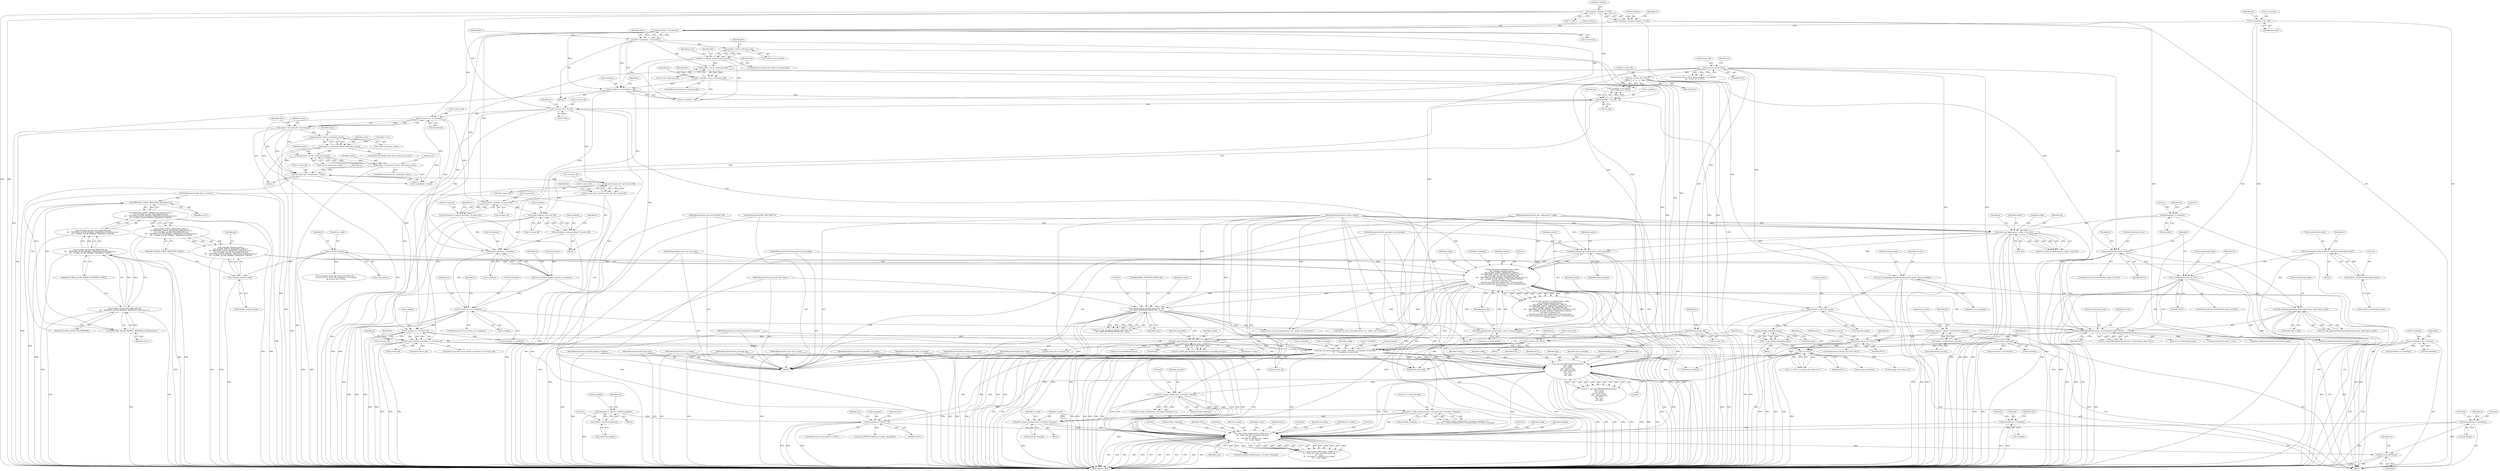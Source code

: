 digraph "0_heimdal_b1e699103f08d6a0ca46a122193c9da65f6cf837_1@API" {
"1001057" [label="(Call,free_TGS_REP(&rep))"];
"1000150" [label="(Call,memset(&rep, 0, sizeof(rep)))"];
"1001028" [label="(Call,_kdc_encode_reply(context, config, NULL, 0,\n\t\t\t    &rep, &et, &ek, serverkey->keytype,\n\t\t\t    kvno,\n\t\t\t    serverkey, 0, replykey, rk_is_subkey,\n\t\t\t    e_text, reply))"];
"1001002" [label="(Call,krb5_enctype_valid(context, serverkey->keytype))"];
"1000949" [label="(Call,_kdc_add_KRB5SignedPath(context,\n\t\t\t\t\t  config,\n\t\t\t\t\t  krbtgt,\n\t\t\t\t\t  krbtgt_etype,\n\t\t\t\t\t  client_principal,\n\t\t\t\t\t  NULL,\n\t\t\t\t\t  spp,\n\t\t\t\t\t  &et))"];
"1000909" [label="(Call,_kdc_log_timestamp(context, config, \"TGS-REQ\", et.authtime, et.starttime,\n\t\t       et.endtime, et.renew_till))"];
"1000783" [label="(Call,krb5_copy_keyblock_contents(context, sessionkey, &et.key))"];
"1000642" [label="(Call,_kdc_tkt_add_if_relevant_ad(context, &et,\n\t\t\t\t\t  KRB5_AUTHDATA_WIN2K_PAC, rspac))"];
"1000226" [label="(Call,fix_transited_encoding(context, config,\n\t\t\t\t !f.disable_transited_check ||\n\t\t\t\t GLOBAL_FORCE_TRANSITED_CHECK ||\n\t\t\t\t PRINCIPAL_FORCE_TRANSITED_CHECK(server) ||\n\t\t\t\t !((GLOBAL_ALLOW_PER_PRINCIPAL &&\n\t\t\t\t    PRINCIPAL_ALLOW_DISABLE_TRANSITED_CHECK(server)) ||\n\t\t\t\t   GLOBAL_ALLOW_DISABLE_TRANSITED_CHECK),\n \t\t\t\t &tgt->transited, &et,\n \t\t\t\t krb5_principal_get_realm(context, client_principal),\n \t\t\t\t krb5_principal_get_realm(context, server->entry.principal),\n\t\t\t\t tgt_realm))"];
"1000255" [label="(Call,krb5_principal_get_realm(context, server->entry.principal))"];
"1000252" [label="(Call,krb5_principal_get_realm(context, client_principal))"];
"1000214" [label="(Call,check_tgs_flags(context, config, b, tgt, &et))"];
"1000111" [label="(MethodParameterIn,krb5_context context)"];
"1000112" [label="(MethodParameterIn,krb5_kdc_configuration *config)"];
"1000113" [label="(MethodParameterIn,KDC_REQ_BODY *b)"];
"1000115" [label="(MethodParameterIn,const EncTicketPart *tgt)"];
"1000156" [label="(Call,memset(&et, 0, sizeof(et)))"];
"1000126" [label="(MethodParameterIn,krb5_principal client_principal)"];
"1000229" [label="(Call,!f.disable_transited_check ||\n\t\t\t\t GLOBAL_FORCE_TRANSITED_CHECK ||\n\t\t\t\t PRINCIPAL_FORCE_TRANSITED_CHECK(server) ||\n\t\t\t\t !((GLOBAL_ALLOW_PER_PRINCIPAL &&\n\t\t\t\t    PRINCIPAL_ALLOW_DISABLE_TRANSITED_CHECK(server)) ||\n\t\t\t\t   GLOBAL_ALLOW_DISABLE_TRANSITED_CHECK))"];
"1000230" [label="(Call,!f.disable_transited_check)"];
"1000140" [label="(Call,f = b->kdc_options)"];
"1000234" [label="(Call,GLOBAL_FORCE_TRANSITED_CHECK ||\n\t\t\t\t PRINCIPAL_FORCE_TRANSITED_CHECK(server) ||\n\t\t\t\t !((GLOBAL_ALLOW_PER_PRINCIPAL &&\n\t\t\t\t    PRINCIPAL_ALLOW_DISABLE_TRANSITED_CHECK(server)) ||\n\t\t\t\t   GLOBAL_ALLOW_DISABLE_TRANSITED_CHECK))"];
"1000236" [label="(Call,PRINCIPAL_FORCE_TRANSITED_CHECK(server) ||\n\t\t\t\t !((GLOBAL_ALLOW_PER_PRINCIPAL &&\n\t\t\t\t    PRINCIPAL_ALLOW_DISABLE_TRANSITED_CHECK(server)) ||\n\t\t\t\t   GLOBAL_ALLOW_DISABLE_TRANSITED_CHECK))"];
"1000237" [label="(Call,PRINCIPAL_FORCE_TRANSITED_CHECK(server))"];
"1000122" [label="(MethodParameterIn,hdb_entry_ex *server)"];
"1000239" [label="(Call,!((GLOBAL_ALLOW_PER_PRINCIPAL &&\n\t\t\t\t    PRINCIPAL_ALLOW_DISABLE_TRANSITED_CHECK(server)) ||\n\t\t\t\t   GLOBAL_ALLOW_DISABLE_TRANSITED_CHECK))"];
"1000240" [label="(Call,(GLOBAL_ALLOW_PER_PRINCIPAL &&\n\t\t\t\t    PRINCIPAL_ALLOW_DISABLE_TRANSITED_CHECK(server)) ||\n\t\t\t\t   GLOBAL_ALLOW_DISABLE_TRANSITED_CHECK)"];
"1000241" [label="(Call,GLOBAL_ALLOW_PER_PRINCIPAL &&\n\t\t\t\t    PRINCIPAL_ALLOW_DISABLE_TRANSITED_CHECK(server))"];
"1000243" [label="(Call,PRINCIPAL_ALLOW_DISABLE_TRANSITED_CHECK(server))"];
"1000127" [label="(MethodParameterIn,const char *tgt_realm)"];
"1000131" [label="(MethodParameterIn,const krb5_data *rspac)"];
"1000725" [label="(Call,find_KRB5SignedPath(context, et.authorization_data, NULL))"];
"1000677" [label="(Call,et.authorization_data == NULL)"];
"1000665" [label="(Call,et.authorization_data = calloc(1, sizeof(*et.authorization_data)))"];
"1000669" [label="(Call,calloc(1, sizeof(*et.authorization_data)))"];
"1000659" [label="(Call,et.authorization_data == NULL)"];
"1000385" [label="(Call,et.renew_till == NULL)"];
"1000399" [label="(Call,tgt->renew_till != NULL)"];
"1000705" [label="(Call,add_AuthorizationData(et.authorization_data, &auth_data->val[i]))"];
"1000119" [label="(MethodParameterIn,const krb5_keyblock *sessionkey)"];
"1000178" [label="(Call,et.authtime = tgt->authtime)"];
"1000202" [label="(Call,ALLOC(et.starttime))"];
"1000564" [label="(Call,et.endtime == *et.renew_till)"];
"1000546" [label="(Call,*et.starttime == et.endtime)"];
"1000532" [label="(Call,*et.starttime = min(*et.starttime, et.endtime))"];
"1000537" [label="(Call,min(*et.starttime, et.endtime))"];
"1000506" [label="(Call,*et.starttime = min(*et.starttime, *et.renew_till))"];
"1000511" [label="(Call,min(*et.starttime, *et.renew_till))"];
"1000321" [label="(Call,et.endtime - *et.starttime)"];
"1000190" [label="(Call,et.endtime = min(tgt->endtime, *b->till))"];
"1000194" [label="(Call,min(tgt->endtime, *b->till))"];
"1000206" [label="(Call,*et.starttime = kdc_time)"];
"1000433" [label="(Call,*et.renew_till - *et.starttime)"];
"1000416" [label="(Call,*et.renew_till = *b->till)"];
"1000391" [label="(Call,et.endtime < *b->till)"];
"1000363" [label="(Call,et.endtime = *et.starttime + life)"];
"1000337" [label="(Call,life = min(life, *client->entry.max_life))"];
"1000339" [label="(Call,min(life, *client->entry.max_life))"];
"1000319" [label="(Call,life = et.endtime - *et.starttime)"];
"1000353" [label="(Call,life = min(life, *server->entry.max_life))"];
"1000355" [label="(Call,min(life, *server->entry.max_life))"];
"1000492" [label="(Call,*et.renew_till = min(*et.renew_till, *tgt->renew_till))"];
"1000497" [label="(Call,min(*et.renew_till, *tgt->renew_till))"];
"1000476" [label="(Call,*et.renew_till = *et.starttime + renew)"];
"1000466" [label="(Call,renew = min(renew, *server->entry.max_renew))"];
"1000468" [label="(Call,min(renew, *server->entry.max_renew))"];
"1000431" [label="(Call,renew = *et.renew_till - *et.starttime)"];
"1000450" [label="(Call,renew = min(renew, *client->entry.max_renew))"];
"1000452" [label="(Call,min(renew, *client->entry.max_renew))"];
"1000520" [label="(Call,et.endtime = min(et.endtime, *et.renew_till))"];
"1000524" [label="(Call,min(et.endtime, *et.renew_till))"];
"1000577" [label="(Call,et.renew_till = NULL)"];
"1000560" [label="(Call,et.renew_till && et.endtime == *et.renew_till)"];
"1000412" [label="(Call,ALLOC(et.renew_till))"];
"1000128" [label="(MethodParameterIn,hdb_entry_ex *krbtgt)"];
"1000129" [label="(MethodParameterIn,krb5_enctype krbtgt_etype)"];
"1000936" [label="(Call,r == NULL)"];
"1000927" [label="(Call,*r = get_krbtgt_realm(&ek.sname))"];
"1000929" [label="(Call,get_krbtgt_realm(&ek.sname))"];
"1000900" [label="(Call,ek.sname = rep.ticket.sname)"];
"1000277" [label="(Call,_krb5_principal2principalname(&rep.ticket.sname, server_principal))"];
"1000123" [label="(MethodParameterIn,krb5_principal server_principal)"];
"1000830" [label="(Call,ek.last_req.val == NULL)"];
"1000814" [label="(Call,ek.last_req.val = calloc(1, sizeof(*ek.last_req.val)))"];
"1000820" [label="(Call,calloc(1, sizeof(*ek.last_req.val)))"];
"1000130" [label="(MethodParameterIn,krb5_principals spp)"];
"1001018" [label="(Call,krb5_enctype_enable(context, serverkey->keytype))"];
"1001008" [label="(Call,_kdc_is_weak_exception(server->entry.principal, serverkey->keytype))"];
"1000979" [label="(Call,rep.padata == NULL)"];
"1000967" [label="(Call,rep.padata = calloc(1, sizeof(*rep.padata)))"];
"1000971" [label="(Call,calloc(1, sizeof(*rep.padata)))"];
"1000162" [label="(Call,memset(&ek, 0, sizeof(ek)))"];
"1000120" [label="(MethodParameterIn,krb5_kvno kvno)"];
"1000118" [label="(MethodParameterIn,const EncryptionKey *serverkey)"];
"1000116" [label="(MethodParameterIn,const krb5_keyblock *replykey)"];
"1000117" [label="(MethodParameterIn,int rk_is_subkey)"];
"1000133" [label="(MethodParameterIn,const char **e_text)"];
"1000134" [label="(MethodParameterIn,krb5_data *reply)"];
"1000953" [label="(Identifier,krbtgt_etype)"];
"1000498" [label="(Call,*et.renew_till)"];
"1000195" [label="(Call,tgt->endtime)"];
"1000479" [label="(Identifier,et)"];
"1000877" [label="(Call,ek.endtime = et.endtime)"];
"1000901" [label="(Call,ek.sname)"];
"1000981" [label="(Identifier,rep)"];
"1000234" [label="(Call,GLOBAL_FORCE_TRANSITED_CHECK ||\n\t\t\t\t PRINCIPAL_FORCE_TRANSITED_CHECK(server) ||\n\t\t\t\t !((GLOBAL_ALLOW_PER_PRINCIPAL &&\n\t\t\t\t    PRINCIPAL_ALLOW_DISABLE_TRANSITED_CHECK(server)) ||\n\t\t\t\t   GLOBAL_ALLOW_DISABLE_TRANSITED_CHECK))"];
"1000489" [label="(Identifier,et)"];
"1001044" [label="(Literal,0)"];
"1000162" [label="(Call,memset(&ek, 0, sizeof(ek)))"];
"1000248" [label="(Identifier,tgt)"];
"1000585" [label="(Identifier,et)"];
"1000198" [label="(Call,*b->till)"];
"1000546" [label="(Call,*et.starttime == et.endtime)"];
"1000568" [label="(Call,*et.renew_till)"];
"1000150" [label="(Call,memset(&rep, 0, sizeof(rep)))"];
"1000355" [label="(Call,min(life, *server->entry.max_life))"];
"1000870" [label="(Call,ek.starttime = et.starttime)"];
"1000226" [label="(Call,fix_transited_encoding(context, config,\n\t\t\t\t !f.disable_transited_check ||\n\t\t\t\t GLOBAL_FORCE_TRANSITED_CHECK ||\n\t\t\t\t PRINCIPAL_FORCE_TRANSITED_CHECK(server) ||\n\t\t\t\t !((GLOBAL_ALLOW_PER_PRINCIPAL &&\n\t\t\t\t    PRINCIPAL_ALLOW_DISABLE_TRANSITED_CHECK(server)) ||\n\t\t\t\t   GLOBAL_ALLOW_DISABLE_TRANSITED_CHECK),\n \t\t\t\t &tgt->transited, &et,\n \t\t\t\t krb5_principal_get_realm(context, client_principal),\n \t\t\t\t krb5_principal_get_realm(context, server->entry.principal),\n\t\t\t\t tgt_realm))"];
"1000384" [label="(Call,et.renew_till == NULL && et.endtime < *b->till &&\n       tgt->renew_till != NULL)"];
"1001026" [label="(Call,ret = _kdc_encode_reply(context, config, NULL, 0,\n\t\t\t    &rep, &et, &ek, serverkey->keytype,\n\t\t\t    kvno,\n\t\t\t    serverkey, 0, replykey, rk_is_subkey,\n\t\t\t    e_text, reply))"];
"1000549" [label="(Identifier,et)"];
"1000243" [label="(Call,PRINCIPAL_ALLOW_DISABLE_TRANSITED_CHECK(server))"];
"1000427" [label="(Identifier,et)"];
"1000807" [label="(Call,ek.key = et.key)"];
"1000240" [label="(Call,(GLOBAL_ALLOW_PER_PRINCIPAL &&\n\t\t\t\t    PRINCIPAL_ALLOW_DISABLE_TRANSITED_CHECK(server)) ||\n\t\t\t\t   GLOBAL_ALLOW_DISABLE_TRANSITED_CHECK)"];
"1000463" [label="(Identifier,server)"];
"1000786" [label="(Call,&et.key)"];
"1001030" [label="(Identifier,config)"];
"1001001" [label="(Call,krb5_enctype_valid(context, serverkey->keytype) != 0)"];
"1000561" [label="(Call,et.renew_till)"];
"1000952" [label="(Identifier,krbtgt)"];
"1000126" [label="(MethodParameterIn,krb5_principal client_principal)"];
"1000950" [label="(Identifier,context)"];
"1000502" [label="(Call,*tgt->renew_till)"];
"1000216" [label="(Identifier,config)"];
"1000148" [label="(Identifier,is_weak)"];
"1000845" [label="(Identifier,ek)"];
"1000401" [label="(Identifier,tgt)"];
"1000156" [label="(Call,memset(&et, 0, sizeof(et)))"];
"1000338" [label="(Identifier,life)"];
"1000163" [label="(Call,&ek)"];
"1000392" [label="(Call,et.endtime)"];
"1000191" [label="(Call,et.endtime)"];
"1000822" [label="(Call,sizeof(*ek.last_req.val))"];
"1000973" [label="(Call,sizeof(*rep.padata))"];
"1000277" [label="(Call,_krb5_principal2principalname(&rep.ticket.sname, server_principal))"];
"1000663" [label="(Identifier,NULL)"];
"1000820" [label="(Call,calloc(1, sizeof(*ek.last_req.val)))"];
"1000218" [label="(Identifier,tgt)"];
"1000164" [label="(Identifier,ek)"];
"1000235" [label="(Identifier,GLOBAL_FORCE_TRANSITED_CHECK)"];
"1000238" [label="(Identifier,server)"];
"1000353" [label="(Call,life = min(life, *server->entry.max_life))"];
"1001045" [label="(Identifier,replykey)"];
"1000643" [label="(Identifier,context)"];
"1000910" [label="(Identifier,context)"];
"1000416" [label="(Call,*et.renew_till = *b->till)"];
"1000453" [label="(Identifier,renew)"];
"1000160" [label="(Call,sizeof(et))"];
"1000477" [label="(Call,*et.renew_till)"];
"1000990" [label="(Identifier,ret)"];
"1001077" [label="(Call,free(et.renew_till))"];
"1000354" [label="(Identifier,life)"];
"1000830" [label="(Call,ek.last_req.val == NULL)"];
"1000211" [label="(Identifier,kdc_time)"];
"1000677" [label="(Call,et.authorization_data == NULL)"];
"1000556" [label="(Identifier,ret)"];
"1000393" [label="(Identifier,et)"];
"1000535" [label="(Identifier,et)"];
"1000202" [label="(Call,ALLOC(et.starttime))"];
"1000991" [label="(Call,copy_METHOD_DATA(enc_pa_data, rep.padata))"];
"1001035" [label="(Call,&et)"];
"1000391" [label="(Call,et.endtime < *b->till)"];
"1000927" [label="(Call,*r = get_krbtgt_realm(&ek.sname))"];
"1001000" [label="(Call,krb5_enctype_valid(context, serverkey->keytype) != 0\n\t&& _kdc_is_weak_exception(server->entry.principal, serverkey->keytype))"];
"1000679" [label="(Identifier,et)"];
"1000669" [label="(Call,calloc(1, sizeof(*et.authorization_data)))"];
"1000497" [label="(Call,min(*et.renew_till, *tgt->renew_till))"];
"1000709" [label="(Call,&auth_data->val[i])"];
"1000821" [label="(Literal,1)"];
"1000257" [label="(Call,server->entry.principal)"];
"1000254" [label="(Identifier,client_principal)"];
"1000385" [label="(Call,et.renew_till == NULL)"];
"1001024" [label="(Identifier,is_weak)"];
"1000913" [label="(Call,et.authtime)"];
"1000204" [label="(Identifier,et)"];
"1000431" [label="(Call,renew = *et.renew_till - *et.starttime)"];
"1000438" [label="(Call,*et.starttime)"];
"1000665" [label="(Call,et.authorization_data = calloc(1, sizeof(*et.authorization_data)))"];
"1000219" [label="(Call,&et)"];
"1000194" [label="(Call,min(tgt->endtime, *b->till))"];
"1001039" [label="(Call,serverkey->keytype)"];
"1000417" [label="(Call,*et.renew_till)"];
"1000785" [label="(Identifier,sessionkey)"];
"1000916" [label="(Call,et.starttime)"];
"1000966" [label="(Block,)"];
"1000262" [label="(Identifier,tgt_realm)"];
"1001048" [label="(Identifier,reply)"];
"1000154" [label="(Call,sizeof(rep))"];
"1000320" [label="(Identifier,life)"];
"1000904" [label="(Call,rep.ticket.sname)"];
"1000551" [label="(Call,et.endtime)"];
"1000331" [label="(Identifier,client)"];
"1001019" [label="(Identifier,context)"];
"1000492" [label="(Call,*et.renew_till = min(*et.renew_till, *tgt->renew_till))"];
"1000509" [label="(Identifier,et)"];
"1000522" [label="(Identifier,et)"];
"1000433" [label="(Call,*et.renew_till - *et.starttime)"];
"1000532" [label="(Call,*et.starttime = min(*et.starttime, et.endtime))"];
"1000644" [label="(Call,&et)"];
"1000936" [label="(Call,r == NULL)"];
"1000533" [label="(Call,*et.starttime)"];
"1000227" [label="(Identifier,context)"];
"1000250" [label="(Call,&et)"];
"1000203" [label="(Call,et.starttime)"];
"1000350" [label="(Identifier,server)"];
"1000761" [label="(Call,*ad = et.authorization_data)"];
"1000968" [label="(Call,rep.padata)"];
"1000647" [label="(Identifier,rspac)"];
"1000938" [label="(Identifier,NULL)"];
"1001086" [label="(Call,free_AuthorizationData(et.authorization_data))"];
"1000153" [label="(Literal,0)"];
"1001002" [label="(Call,krb5_enctype_valid(context, serverkey->keytype))"];
"1000667" [label="(Identifier,et)"];
"1000911" [label="(Identifier,config)"];
"1000363" [label="(Call,et.endtime = *et.starttime + life)"];
"1000980" [label="(Call,rep.padata)"];
"1000135" [label="(Block,)"];
"1001028" [label="(Call,_kdc_encode_reply(context, config, NULL, 0,\n\t\t\t    &rep, &et, &ek, serverkey->keytype,\n\t\t\t    kvno,\n\t\t\t    serverkey, 0, replykey, rk_is_subkey,\n\t\t\t    e_text, reply))"];
"1000940" [label="(Call,strcmp(r, ek.srealm))"];
"1000214" [label="(Call,check_tgs_flags(context, config, b, tgt, &et))"];
"1000753" [label="(Call,et.authorization_data = NULL)"];
"1000119" [label="(MethodParameterIn,const krb5_keyblock *sessionkey)"];
"1000117" [label="(MethodParameterIn,int rk_is_subkey)"];
"1000166" [label="(Call,sizeof(ek))"];
"1000341" [label="(Call,*client->entry.max_life)"];
"1000562" [label="(Identifier,et)"];
"1000646" [label="(Identifier,KRB5_AUTHDATA_WIN2K_PAC)"];
"1000179" [label="(Call,et.authtime)"];
"1000670" [label="(Literal,1)"];
"1000783" [label="(Call,krb5_copy_keyblock_contents(context, sessionkey, &et.key))"];
"1000979" [label="(Call,rep.padata == NULL)"];
"1000642" [label="(Call,_kdc_tkt_add_if_relevant_ad(context, &et,\n\t\t\t\t\t  KRB5_AUTHDATA_WIN2K_PAC, rspac))"];
"1000575" [label="(Identifier,et)"];
"1000491" [label="(Block,)"];
"1000572" [label="(Block,)"];
"1000284" [label="(Identifier,server_principal)"];
"1000452" [label="(Call,min(renew, *client->entry.max_renew))"];
"1000454" [label="(Call,*client->entry.max_renew)"];
"1000660" [label="(Call,et.authorization_data)"];
"1000573" [label="(Call,free(et.renew_till))"];
"1000159" [label="(Literal,0)"];
"1001008" [label="(Call,_kdc_is_weak_exception(server->entry.principal, serverkey->keytype))"];
"1000347" [label="(ControlStructure,if(server->entry.max_life))"];
"1000400" [label="(Call,tgt->renew_till)"];
"1000725" [label="(Call,find_KRB5SignedPath(context, et.authorization_data, NULL))"];
"1000134" [label="(MethodParameterIn,krb5_data *reply)"];
"1000706" [label="(Call,et.authorization_data)"];
"1000884" [label="(Call,ek.renew_till = et.renew_till)"];
"1000130" [label="(MethodParameterIn,krb5_principals spp)"];
"1000659" [label="(Call,et.authorization_data == NULL)"];
"1000116" [label="(MethodParameterIn,const krb5_keyblock *replykey)"];
"1000678" [label="(Call,et.authorization_data)"];
"1000469" [label="(Identifier,renew)"];
"1000212" [label="(Call,ret = check_tgs_flags(context, config, b, tgt, &et))"];
"1000188" [label="(Identifier,b)"];
"1000224" [label="(Call,ret = fix_transited_encoding(context, config,\n\t\t\t\t !f.disable_transited_check ||\n\t\t\t\t GLOBAL_FORCE_TRANSITED_CHECK ||\n\t\t\t\t PRINCIPAL_FORCE_TRANSITED_CHECK(server) ||\n\t\t\t\t !((GLOBAL_ALLOW_PER_PRINCIPAL &&\n\t\t\t\t    PRINCIPAL_ALLOW_DISABLE_TRANSITED_CHECK(server)) ||\n\t\t\t\t   GLOBAL_ALLOW_DISABLE_TRANSITED_CHECK),\n \t\t\t\t &tgt->transited, &et,\n \t\t\t\t krb5_principal_get_realm(context, client_principal),\n \t\t\t\t krb5_principal_get_realm(context, server->entry.principal),\n\t\t\t\t tgt_realm))"];
"1000182" [label="(Call,tgt->authtime)"];
"1001003" [label="(Identifier,context)"];
"1001004" [label="(Call,serverkey->keytype)"];
"1000367" [label="(Call,*et.starttime + life)"];
"1001115" [label="(Call,free_EncryptionKey(&et.key))"];
"1001031" [label="(Identifier,NULL)"];
"1000559" [label="(ControlStructure,if(et.renew_till && et.endtime == *et.renew_till))"];
"1000727" [label="(Call,et.authorization_data)"];
"1000909" [label="(Call,_kdc_log_timestamp(context, config, \"TGS-REQ\", et.authtime, et.starttime,\n\t\t       et.endtime, et.renew_till))"];
"1000745" [label="(Call,free_AuthorizationData(et.authorization_data))"];
"1000520" [label="(Call,et.endtime = min(et.endtime, *et.renew_till))"];
"1000434" [label="(Call,*et.renew_till)"];
"1000664" [label="(Block,)"];
"1000726" [label="(Identifier,context)"];
"1000239" [label="(Call,!((GLOBAL_ALLOW_PER_PRINCIPAL &&\n\t\t\t\t    PRINCIPAL_ALLOW_DISABLE_TRANSITED_CHECK(server)) ||\n\t\t\t\t   GLOBAL_ALLOW_DISABLE_TRANSITED_CHECK))"];
"1000319" [label="(Call,life = et.endtime - *et.starttime)"];
"1000941" [label="(Identifier,r)"];
"1000429" [label="(Block,)"];
"1000814" [label="(Call,ek.last_req.val = calloc(1, sizeof(*ek.last_req.val)))"];
"1000939" [label="(Call,strcmp(r, ek.srealm) == 0)"];
"1001037" [label="(Call,&ek)"];
"1000983" [label="(Identifier,NULL)"];
"1000111" [label="(MethodParameterIn,krb5_context context)"];
"1001009" [label="(Call,server->entry.principal)"];
"1000929" [label="(Call,get_krbtgt_realm(&ek.sname))"];
"1000278" [label="(Call,&rep.ticket.sname)"];
"1000831" [label="(Call,ek.last_req.val)"];
"1000951" [label="(Identifier,config)"];
"1000481" [label="(Call,*et.starttime + renew)"];
"1000863" [label="(Call,ek.authtime = et.authtime)"];
"1000206" [label="(Call,*et.starttime = kdc_time)"];
"1000228" [label="(Identifier,config)"];
"1000236" [label="(Call,PRINCIPAL_FORCE_TRANSITED_CHECK(server) ||\n\t\t\t\t !((GLOBAL_ALLOW_PER_PRINCIPAL &&\n\t\t\t\t    PRINCIPAL_ALLOW_DISABLE_TRANSITED_CHECK(server)) ||\n\t\t\t\t   GLOBAL_ALLOW_DISABLE_TRANSITED_CHECK))"];
"1000451" [label="(Identifier,renew)"];
"1000815" [label="(Call,ek.last_req.val)"];
"1000971" [label="(Call,calloc(1, sizeof(*rep.padata)))"];
"1000640" [label="(Call,ret = _kdc_tkt_add_if_relevant_ad(context, &et,\n\t\t\t\t\t  KRB5_AUTHDATA_WIN2K_PAC, rspac))"];
"1000937" [label="(Identifier,r)"];
"1000112" [label="(MethodParameterIn,krb5_kdc_configuration *config)"];
"1000140" [label="(Call,f = b->kdc_options)"];
"1000935" [label="(Call,r == NULL || strcmp(r, ek.srealm) == 0)"];
"1000686" [label="(Call,krb5_set_error_message(context, ret, \"malloc: out of memory\"))"];
"1000325" [label="(Call,*et.starttime)"];
"1000129" [label="(MethodParameterIn,krb5_enctype krbtgt_etype)"];
"1000912" [label="(Literal,\"TGS-REQ\")"];
"1000376" [label="(Identifier,f)"];
"1000209" [label="(Identifier,et)"];
"1000900" [label="(Call,ek.sname = rep.ticket.sname)"];
"1000468" [label="(Call,min(renew, *server->entry.max_renew))"];
"1000244" [label="(Identifier,server)"];
"1000229" [label="(Call,!f.disable_transited_check ||\n\t\t\t\t GLOBAL_FORCE_TRANSITED_CHECK ||\n\t\t\t\t PRINCIPAL_FORCE_TRANSITED_CHECK(server) ||\n\t\t\t\t !((GLOBAL_ALLOW_PER_PRINCIPAL &&\n\t\t\t\t    PRINCIPAL_ALLOW_DISABLE_TRANSITED_CHECK(server)) ||\n\t\t\t\t   GLOBAL_ALLOW_DISABLE_TRANSITED_CHECK))"];
"1001029" [label="(Identifier,context)"];
"1000170" [label="(Identifier,rep)"];
"1000389" [label="(Identifier,NULL)"];
"1000128" [label="(MethodParameterIn,hdb_entry_ex *krbtgt)"];
"1000190" [label="(Call,et.endtime = min(tgt->endtime, *b->till))"];
"1000947" [label="(Call,ret = _kdc_add_KRB5SignedPath(context,\n\t\t\t\t\t  config,\n\t\t\t\t\t  krbtgt,\n\t\t\t\t\t  krbtgt_etype,\n\t\t\t\t\t  client_principal,\n\t\t\t\t\t  NULL,\n\t\t\t\t\t  spp,\n\t\t\t\t\t  &et))"];
"1000241" [label="(Call,GLOBAL_ALLOW_PER_PRINCIPAL &&\n\t\t\t\t    PRINCIPAL_ALLOW_DISABLE_TRANSITED_CHECK(server))"];
"1000413" [label="(Call,et.renew_till)"];
"1001020" [label="(Call,serverkey->keytype)"];
"1000693" [label="(Identifier,i)"];
"1000705" [label="(Call,add_AuthorizationData(et.authorization_data, &auth_data->val[i]))"];
"1000329" [label="(ControlStructure,if(client && client->entry.max_life))"];
"1000525" [label="(Call,et.endtime)"];
"1000506" [label="(Call,*et.starttime = min(*et.starttime, *et.renew_till))"];
"1000399" [label="(Call,tgt->renew_till != NULL)"];
"1001047" [label="(Identifier,e_text)"];
"1001122" [label="(MethodReturn,RET)"];
"1000390" [label="(Call,et.endtime < *b->till &&\n       tgt->renew_till != NULL)"];
"1000493" [label="(Call,*et.renew_till)"];
"1000925" [label="(Block,)"];
"1000337" [label="(Call,life = min(life, *client->entry.max_life))"];
"1000560" [label="(Call,et.renew_till && et.endtime == *et.renew_till)"];
"1000127" [label="(MethodParameterIn,const char *tgt_realm)"];
"1000217" [label="(Identifier,b)"];
"1000252" [label="(Call,krb5_principal_get_realm(context, client_principal))"];
"1000213" [label="(Identifier,ret)"];
"1000123" [label="(MethodParameterIn,krb5_principal server_principal)"];
"1000141" [label="(Identifier,f)"];
"1001018" [label="(Call,krb5_enctype_enable(context, serverkey->keytype))"];
"1001042" [label="(Identifier,kvno)"];
"1000564" [label="(Call,et.endtime == *et.renew_till)"];
"1000288" [label="(Identifier,tgt_name)"];
"1000364" [label="(Call,et.endtime)"];
"1000839" [label="(Identifier,ret)"];
"1000781" [label="(Call,ret = krb5_copy_keyblock_contents(context, sessionkey, &et.key))"];
"1000547" [label="(Call,*et.starttime)"];
"1000666" [label="(Call,et.authorization_data)"];
"1000340" [label="(Identifier,life)"];
"1000450" [label="(Call,renew = min(renew, *client->entry.max_renew))"];
"1000178" [label="(Call,et.authtime = tgt->authtime)"];
"1000113" [label="(MethodParameterIn,KDC_REQ_BODY *b)"];
"1000242" [label="(Identifier,GLOBAL_ALLOW_PER_PRINCIPAL)"];
"1000122" [label="(MethodParameterIn,hdb_entry_ex *server)"];
"1000131" [label="(MethodParameterIn,const krb5_data *rspac)"];
"1000215" [label="(Identifier,context)"];
"1000681" [label="(Identifier,NULL)"];
"1000528" [label="(Call,*et.renew_till)"];
"1000524" [label="(Call,min(et.endtime, *et.renew_till))"];
"1000419" [label="(Identifier,et)"];
"1000730" [label="(Identifier,NULL)"];
"1000253" [label="(Identifier,context)"];
"1000403" [label="(Identifier,NULL)"];
"1001007" [label="(Literal,0)"];
"1000321" [label="(Call,et.endtime - *et.starttime)"];
"1000421" [label="(Call,*b->till)"];
"1000256" [label="(Identifier,context)"];
"1000955" [label="(Identifier,NULL)"];
"1000246" [label="(Call,&tgt->transited)"];
"1000165" [label="(Literal,0)"];
"1000956" [label="(Identifier,spp)"];
"1000836" [label="(Identifier,NULL)"];
"1000207" [label="(Call,*et.starttime)"];
"1001051" [label="(Call,krb5_enctype_disable(context, serverkey->keytype))"];
"1001033" [label="(Call,&rep)"];
"1001058" [label="(Call,&rep)"];
"1000928" [label="(Identifier,r)"];
"1000476" [label="(Call,*et.renew_till = *et.starttime + renew)"];
"1000151" [label="(Call,&rep)"];
"1000972" [label="(Literal,1)"];
"1000467" [label="(Identifier,renew)"];
"1000676" [label="(ControlStructure,if (et.authorization_data == NULL))"];
"1000545" [label="(ControlStructure,if(*et.starttime == et.endtime))"];
"1000516" [label="(Call,*et.renew_till)"];
"1000442" [label="(ControlStructure,if(client && client->entry.max_renew))"];
"1000115" [label="(MethodParameterIn,const EncTicketPart *tgt)"];
"1000512" [label="(Call,*et.starttime)"];
"1000718" [label="(Call,krb5_set_error_message(context, ret, \"malloc: out of memory\"))"];
"1000357" [label="(Call,*server->entry.max_life)"];
"1000356" [label="(Identifier,life)"];
"1001063" [label="(Identifier,et)"];
"1001043" [label="(Identifier,serverkey)"];
"1000133" [label="(MethodParameterIn,const char **e_text)"];
"1000538" [label="(Call,*et.starttime)"];
"1000578" [label="(Call,et.renew_till)"];
"1000581" [label="(Identifier,NULL)"];
"1000374" [label="(Call,f.renewable_ok && tgt->flags.renewable &&\n       et.renew_till == NULL && et.endtime < *b->till &&\n       tgt->renew_till != NULL)"];
"1000978" [label="(ControlStructure,if (rep.padata == NULL))"];
"1000592" [label="(Identifier,et)"];
"1000432" [label="(Identifier,renew)"];
"1000723" [label="(Call,ret = find_KRB5SignedPath(context, et.authorization_data, NULL))"];
"1000511" [label="(Call,min(*et.starttime, *et.renew_till))"];
"1000230" [label="(Call,!f.disable_transited_check)"];
"1000703" [label="(Call,ret = add_AuthorizationData(et.authorization_data, &auth_data->val[i]))"];
"1000158" [label="(Identifier,et)"];
"1000829" [label="(ControlStructure,if (ek.last_req.val == NULL))"];
"1000542" [label="(Call,et.endtime)"];
"1001069" [label="(Call,free(et.starttime))"];
"1001017" [label="(Block,)"];
"1000784" [label="(Identifier,context)"];
"1000245" [label="(Identifier,GLOBAL_ALLOW_DISABLE_TRANSITED_CHECK)"];
"1000365" [label="(Identifier,et)"];
"1000507" [label="(Call,*et.starttime)"];
"1000118" [label="(MethodParameterIn,const EncryptionKey *serverkey)"];
"1000577" [label="(Call,et.renew_till = NULL)"];
"1000954" [label="(Identifier,client_principal)"];
"1000470" [label="(Call,*server->entry.max_renew)"];
"1000120" [label="(MethodParameterIn,krb5_kvno kvno)"];
"1000957" [label="(Call,&et)"];
"1001057" [label="(Call,free_TGS_REP(&rep))"];
"1000930" [label="(Call,&ek.sname)"];
"1000339" [label="(Call,min(life, *client->entry.max_life))"];
"1000521" [label="(Call,et.endtime)"];
"1001046" [label="(Identifier,rk_is_subkey)"];
"1000833" [label="(Identifier,ek)"];
"1000967" [label="(Call,rep.padata = calloc(1, sizeof(*rep.padata)))"];
"1000444" [label="(Identifier,client)"];
"1000322" [label="(Call,et.endtime)"];
"1000565" [label="(Call,et.endtime)"];
"1000157" [label="(Call,&et)"];
"1000317" [label="(Block,)"];
"1000255" [label="(Call,krb5_principal_get_realm(context, server->entry.principal))"];
"1000231" [label="(Call,f.disable_transited_check)"];
"1000671" [label="(Call,sizeof(*et.authorization_data))"];
"1000412" [label="(Call,ALLOC(et.renew_till))"];
"1001014" [label="(Call,serverkey->keytype)"];
"1000395" [label="(Call,*b->till)"];
"1000919" [label="(Call,et.endtime)"];
"1000922" [label="(Call,et.renew_till)"];
"1000404" [label="(Block,)"];
"1000386" [label="(Call,et.renew_till)"];
"1000986" [label="(Identifier,ret)"];
"1000658" [label="(ControlStructure,if (et.authorization_data == NULL))"];
"1000949" [label="(Call,_kdc_add_KRB5SignedPath(context,\n\t\t\t\t\t  config,\n\t\t\t\t\t  krbtgt,\n\t\t\t\t\t  krbtgt_etype,\n\t\t\t\t\t  client_principal,\n\t\t\t\t\t  NULL,\n\t\t\t\t\t  spp,\n\t\t\t\t\t  &et))"];
"1000466" [label="(Call,renew = min(renew, *server->entry.max_renew))"];
"1000237" [label="(Call,PRINCIPAL_FORCE_TRANSITED_CHECK(server))"];
"1000537" [label="(Call,min(*et.starttime, et.endtime))"];
"1000142" [label="(Call,b->kdc_options)"];
"1000684" [label="(Identifier,ret)"];
"1000460" [label="(ControlStructure,if(server->entry.max_renew))"];
"1001032" [label="(Literal,0)"];
"1001057" -> "1000135"  [label="AST: "];
"1001057" -> "1001058"  [label="CFG: "];
"1001058" -> "1001057"  [label="AST: "];
"1001063" -> "1001057"  [label="CFG: "];
"1001057" -> "1001122"  [label="DDG: "];
"1001057" -> "1001122"  [label="DDG: "];
"1000150" -> "1001057"  [label="DDG: "];
"1001028" -> "1001057"  [label="DDG: "];
"1000150" -> "1000135"  [label="AST: "];
"1000150" -> "1000154"  [label="CFG: "];
"1000151" -> "1000150"  [label="AST: "];
"1000153" -> "1000150"  [label="AST: "];
"1000154" -> "1000150"  [label="AST: "];
"1000158" -> "1000150"  [label="CFG: "];
"1000150" -> "1001122"  [label="DDG: "];
"1000150" -> "1001028"  [label="DDG: "];
"1001028" -> "1001026"  [label="AST: "];
"1001028" -> "1001048"  [label="CFG: "];
"1001029" -> "1001028"  [label="AST: "];
"1001030" -> "1001028"  [label="AST: "];
"1001031" -> "1001028"  [label="AST: "];
"1001032" -> "1001028"  [label="AST: "];
"1001033" -> "1001028"  [label="AST: "];
"1001035" -> "1001028"  [label="AST: "];
"1001037" -> "1001028"  [label="AST: "];
"1001039" -> "1001028"  [label="AST: "];
"1001042" -> "1001028"  [label="AST: "];
"1001043" -> "1001028"  [label="AST: "];
"1001044" -> "1001028"  [label="AST: "];
"1001045" -> "1001028"  [label="AST: "];
"1001046" -> "1001028"  [label="AST: "];
"1001047" -> "1001028"  [label="AST: "];
"1001048" -> "1001028"  [label="AST: "];
"1001026" -> "1001028"  [label="CFG: "];
"1001028" -> "1001122"  [label="DDG: "];
"1001028" -> "1001122"  [label="DDG: "];
"1001028" -> "1001122"  [label="DDG: "];
"1001028" -> "1001122"  [label="DDG: "];
"1001028" -> "1001122"  [label="DDG: "];
"1001028" -> "1001122"  [label="DDG: "];
"1001028" -> "1001122"  [label="DDG: "];
"1001028" -> "1001122"  [label="DDG: "];
"1001028" -> "1001122"  [label="DDG: "];
"1001028" -> "1001122"  [label="DDG: "];
"1001028" -> "1001122"  [label="DDG: "];
"1001028" -> "1001122"  [label="DDG: "];
"1001028" -> "1001026"  [label="DDG: "];
"1001028" -> "1001026"  [label="DDG: "];
"1001028" -> "1001026"  [label="DDG: "];
"1001028" -> "1001026"  [label="DDG: "];
"1001028" -> "1001026"  [label="DDG: "];
"1001028" -> "1001026"  [label="DDG: "];
"1001028" -> "1001026"  [label="DDG: "];
"1001028" -> "1001026"  [label="DDG: "];
"1001028" -> "1001026"  [label="DDG: "];
"1001028" -> "1001026"  [label="DDG: "];
"1001028" -> "1001026"  [label="DDG: "];
"1001028" -> "1001026"  [label="DDG: "];
"1001028" -> "1001026"  [label="DDG: "];
"1001028" -> "1001026"  [label="DDG: "];
"1001002" -> "1001028"  [label="DDG: "];
"1001002" -> "1001028"  [label="DDG: "];
"1001018" -> "1001028"  [label="DDG: "];
"1001018" -> "1001028"  [label="DDG: "];
"1000111" -> "1001028"  [label="DDG: "];
"1000909" -> "1001028"  [label="DDG: "];
"1000949" -> "1001028"  [label="DDG: "];
"1000949" -> "1001028"  [label="DDG: "];
"1000949" -> "1001028"  [label="DDG: "];
"1000112" -> "1001028"  [label="DDG: "];
"1000936" -> "1001028"  [label="DDG: "];
"1000979" -> "1001028"  [label="DDG: "];
"1000642" -> "1001028"  [label="DDG: "];
"1000226" -> "1001028"  [label="DDG: "];
"1000162" -> "1001028"  [label="DDG: "];
"1001008" -> "1001028"  [label="DDG: "];
"1000120" -> "1001028"  [label="DDG: "];
"1000118" -> "1001028"  [label="DDG: "];
"1000116" -> "1001028"  [label="DDG: "];
"1000117" -> "1001028"  [label="DDG: "];
"1000133" -> "1001028"  [label="DDG: "];
"1000134" -> "1001028"  [label="DDG: "];
"1001028" -> "1001051"  [label="DDG: "];
"1001028" -> "1001051"  [label="DDG: "];
"1001002" -> "1001001"  [label="AST: "];
"1001002" -> "1001004"  [label="CFG: "];
"1001003" -> "1001002"  [label="AST: "];
"1001004" -> "1001002"  [label="AST: "];
"1001007" -> "1001002"  [label="CFG: "];
"1001002" -> "1001001"  [label="DDG: "];
"1001002" -> "1001001"  [label="DDG: "];
"1000949" -> "1001002"  [label="DDG: "];
"1000909" -> "1001002"  [label="DDG: "];
"1000111" -> "1001002"  [label="DDG: "];
"1001002" -> "1001008"  [label="DDG: "];
"1001002" -> "1001018"  [label="DDG: "];
"1001002" -> "1001018"  [label="DDG: "];
"1000949" -> "1000947"  [label="AST: "];
"1000949" -> "1000957"  [label="CFG: "];
"1000950" -> "1000949"  [label="AST: "];
"1000951" -> "1000949"  [label="AST: "];
"1000952" -> "1000949"  [label="AST: "];
"1000953" -> "1000949"  [label="AST: "];
"1000954" -> "1000949"  [label="AST: "];
"1000955" -> "1000949"  [label="AST: "];
"1000956" -> "1000949"  [label="AST: "];
"1000957" -> "1000949"  [label="AST: "];
"1000947" -> "1000949"  [label="CFG: "];
"1000949" -> "1001122"  [label="DDG: "];
"1000949" -> "1001122"  [label="DDG: "];
"1000949" -> "1001122"  [label="DDG: "];
"1000949" -> "1001122"  [label="DDG: "];
"1000949" -> "1001122"  [label="DDG: "];
"1000949" -> "1001122"  [label="DDG: "];
"1000949" -> "1001122"  [label="DDG: "];
"1000949" -> "1001122"  [label="DDG: "];
"1000949" -> "1000947"  [label="DDG: "];
"1000949" -> "1000947"  [label="DDG: "];
"1000949" -> "1000947"  [label="DDG: "];
"1000949" -> "1000947"  [label="DDG: "];
"1000949" -> "1000947"  [label="DDG: "];
"1000949" -> "1000947"  [label="DDG: "];
"1000949" -> "1000947"  [label="DDG: "];
"1000949" -> "1000947"  [label="DDG: "];
"1000909" -> "1000949"  [label="DDG: "];
"1000909" -> "1000949"  [label="DDG: "];
"1000111" -> "1000949"  [label="DDG: "];
"1000112" -> "1000949"  [label="DDG: "];
"1000128" -> "1000949"  [label="DDG: "];
"1000129" -> "1000949"  [label="DDG: "];
"1000252" -> "1000949"  [label="DDG: "];
"1000126" -> "1000949"  [label="DDG: "];
"1000936" -> "1000949"  [label="DDG: "];
"1000130" -> "1000949"  [label="DDG: "];
"1000642" -> "1000949"  [label="DDG: "];
"1000226" -> "1000949"  [label="DDG: "];
"1000949" -> "1000979"  [label="DDG: "];
"1000909" -> "1000135"  [label="AST: "];
"1000909" -> "1000922"  [label="CFG: "];
"1000910" -> "1000909"  [label="AST: "];
"1000911" -> "1000909"  [label="AST: "];
"1000912" -> "1000909"  [label="AST: "];
"1000913" -> "1000909"  [label="AST: "];
"1000916" -> "1000909"  [label="AST: "];
"1000919" -> "1000909"  [label="AST: "];
"1000922" -> "1000909"  [label="AST: "];
"1000928" -> "1000909"  [label="CFG: "];
"1000909" -> "1001122"  [label="DDG: "];
"1000909" -> "1001122"  [label="DDG: "];
"1000909" -> "1001122"  [label="DDG: "];
"1000909" -> "1001122"  [label="DDG: "];
"1000909" -> "1001122"  [label="DDG: "];
"1000909" -> "1001122"  [label="DDG: "];
"1000909" -> "1001122"  [label="DDG: "];
"1000783" -> "1000909"  [label="DDG: "];
"1000111" -> "1000909"  [label="DDG: "];
"1000226" -> "1000909"  [label="DDG: "];
"1000112" -> "1000909"  [label="DDG: "];
"1000178" -> "1000909"  [label="DDG: "];
"1000202" -> "1000909"  [label="DDG: "];
"1000564" -> "1000909"  [label="DDG: "];
"1000546" -> "1000909"  [label="DDG: "];
"1000577" -> "1000909"  [label="DDG: "];
"1000560" -> "1000909"  [label="DDG: "];
"1000909" -> "1001069"  [label="DDG: "];
"1000909" -> "1001077"  [label="DDG: "];
"1000783" -> "1000781"  [label="AST: "];
"1000783" -> "1000786"  [label="CFG: "];
"1000784" -> "1000783"  [label="AST: "];
"1000785" -> "1000783"  [label="AST: "];
"1000786" -> "1000783"  [label="AST: "];
"1000781" -> "1000783"  [label="CFG: "];
"1000783" -> "1001122"  [label="DDG: "];
"1000783" -> "1001122"  [label="DDG: "];
"1000783" -> "1000781"  [label="DDG: "];
"1000783" -> "1000781"  [label="DDG: "];
"1000783" -> "1000781"  [label="DDG: "];
"1000642" -> "1000783"  [label="DDG: "];
"1000226" -> "1000783"  [label="DDG: "];
"1000725" -> "1000783"  [label="DDG: "];
"1000111" -> "1000783"  [label="DDG: "];
"1000119" -> "1000783"  [label="DDG: "];
"1000783" -> "1000807"  [label="DDG: "];
"1000783" -> "1001115"  [label="DDG: "];
"1000642" -> "1000640"  [label="AST: "];
"1000642" -> "1000647"  [label="CFG: "];
"1000643" -> "1000642"  [label="AST: "];
"1000644" -> "1000642"  [label="AST: "];
"1000646" -> "1000642"  [label="AST: "];
"1000647" -> "1000642"  [label="AST: "];
"1000640" -> "1000642"  [label="CFG: "];
"1000642" -> "1001122"  [label="DDG: "];
"1000642" -> "1001122"  [label="DDG: "];
"1000642" -> "1001122"  [label="DDG: "];
"1000642" -> "1001122"  [label="DDG: "];
"1000642" -> "1000640"  [label="DDG: "];
"1000642" -> "1000640"  [label="DDG: "];
"1000642" -> "1000640"  [label="DDG: "];
"1000642" -> "1000640"  [label="DDG: "];
"1000226" -> "1000642"  [label="DDG: "];
"1000226" -> "1000642"  [label="DDG: "];
"1000111" -> "1000642"  [label="DDG: "];
"1000131" -> "1000642"  [label="DDG: "];
"1000642" -> "1000686"  [label="DDG: "];
"1000642" -> "1000718"  [label="DDG: "];
"1000642" -> "1000725"  [label="DDG: "];
"1000226" -> "1000224"  [label="AST: "];
"1000226" -> "1000262"  [label="CFG: "];
"1000227" -> "1000226"  [label="AST: "];
"1000228" -> "1000226"  [label="AST: "];
"1000229" -> "1000226"  [label="AST: "];
"1000246" -> "1000226"  [label="AST: "];
"1000250" -> "1000226"  [label="AST: "];
"1000252" -> "1000226"  [label="AST: "];
"1000255" -> "1000226"  [label="AST: "];
"1000262" -> "1000226"  [label="AST: "];
"1000224" -> "1000226"  [label="CFG: "];
"1000226" -> "1001122"  [label="DDG: "];
"1000226" -> "1001122"  [label="DDG: "];
"1000226" -> "1001122"  [label="DDG: "];
"1000226" -> "1001122"  [label="DDG: "];
"1000226" -> "1001122"  [label="DDG: "];
"1000226" -> "1001122"  [label="DDG: "];
"1000226" -> "1001122"  [label="DDG: "];
"1000226" -> "1001122"  [label="DDG: "];
"1000226" -> "1000224"  [label="DDG: "];
"1000226" -> "1000224"  [label="DDG: "];
"1000226" -> "1000224"  [label="DDG: "];
"1000226" -> "1000224"  [label="DDG: "];
"1000226" -> "1000224"  [label="DDG: "];
"1000226" -> "1000224"  [label="DDG: "];
"1000226" -> "1000224"  [label="DDG: "];
"1000226" -> "1000224"  [label="DDG: "];
"1000255" -> "1000226"  [label="DDG: "];
"1000255" -> "1000226"  [label="DDG: "];
"1000111" -> "1000226"  [label="DDG: "];
"1000214" -> "1000226"  [label="DDG: "];
"1000214" -> "1000226"  [label="DDG: "];
"1000112" -> "1000226"  [label="DDG: "];
"1000229" -> "1000226"  [label="DDG: "];
"1000229" -> "1000226"  [label="DDG: "];
"1000252" -> "1000226"  [label="DDG: "];
"1000252" -> "1000226"  [label="DDG: "];
"1000127" -> "1000226"  [label="DDG: "];
"1000226" -> "1000686"  [label="DDG: "];
"1000226" -> "1000718"  [label="DDG: "];
"1000226" -> "1000725"  [label="DDG: "];
"1000255" -> "1000257"  [label="CFG: "];
"1000256" -> "1000255"  [label="AST: "];
"1000257" -> "1000255"  [label="AST: "];
"1000262" -> "1000255"  [label="CFG: "];
"1000255" -> "1001122"  [label="DDG: "];
"1000252" -> "1000255"  [label="DDG: "];
"1000111" -> "1000255"  [label="DDG: "];
"1000255" -> "1001008"  [label="DDG: "];
"1000252" -> "1000254"  [label="CFG: "];
"1000253" -> "1000252"  [label="AST: "];
"1000254" -> "1000252"  [label="AST: "];
"1000256" -> "1000252"  [label="CFG: "];
"1000252" -> "1001122"  [label="DDG: "];
"1000214" -> "1000252"  [label="DDG: "];
"1000111" -> "1000252"  [label="DDG: "];
"1000126" -> "1000252"  [label="DDG: "];
"1000214" -> "1000212"  [label="AST: "];
"1000214" -> "1000219"  [label="CFG: "];
"1000215" -> "1000214"  [label="AST: "];
"1000216" -> "1000214"  [label="AST: "];
"1000217" -> "1000214"  [label="AST: "];
"1000218" -> "1000214"  [label="AST: "];
"1000219" -> "1000214"  [label="AST: "];
"1000212" -> "1000214"  [label="CFG: "];
"1000214" -> "1001122"  [label="DDG: "];
"1000214" -> "1001122"  [label="DDG: "];
"1000214" -> "1001122"  [label="DDG: "];
"1000214" -> "1001122"  [label="DDG: "];
"1000214" -> "1001122"  [label="DDG: "];
"1000214" -> "1000212"  [label="DDG: "];
"1000214" -> "1000212"  [label="DDG: "];
"1000214" -> "1000212"  [label="DDG: "];
"1000214" -> "1000212"  [label="DDG: "];
"1000214" -> "1000212"  [label="DDG: "];
"1000111" -> "1000214"  [label="DDG: "];
"1000112" -> "1000214"  [label="DDG: "];
"1000113" -> "1000214"  [label="DDG: "];
"1000115" -> "1000214"  [label="DDG: "];
"1000156" -> "1000214"  [label="DDG: "];
"1000111" -> "1000110"  [label="AST: "];
"1000111" -> "1001122"  [label="DDG: "];
"1000111" -> "1000686"  [label="DDG: "];
"1000111" -> "1000718"  [label="DDG: "];
"1000111" -> "1000725"  [label="DDG: "];
"1000111" -> "1001018"  [label="DDG: "];
"1000111" -> "1001051"  [label="DDG: "];
"1000112" -> "1000110"  [label="AST: "];
"1000112" -> "1001122"  [label="DDG: "];
"1000113" -> "1000110"  [label="AST: "];
"1000113" -> "1001122"  [label="DDG: "];
"1000115" -> "1000110"  [label="AST: "];
"1000115" -> "1001122"  [label="DDG: "];
"1000156" -> "1000135"  [label="AST: "];
"1000156" -> "1000160"  [label="CFG: "];
"1000157" -> "1000156"  [label="AST: "];
"1000159" -> "1000156"  [label="AST: "];
"1000160" -> "1000156"  [label="AST: "];
"1000164" -> "1000156"  [label="CFG: "];
"1000156" -> "1001122"  [label="DDG: "];
"1000126" -> "1000110"  [label="AST: "];
"1000126" -> "1001122"  [label="DDG: "];
"1000229" -> "1000230"  [label="CFG: "];
"1000229" -> "1000234"  [label="CFG: "];
"1000230" -> "1000229"  [label="AST: "];
"1000234" -> "1000229"  [label="AST: "];
"1000248" -> "1000229"  [label="CFG: "];
"1000229" -> "1001122"  [label="DDG: "];
"1000229" -> "1001122"  [label="DDG: "];
"1000230" -> "1000229"  [label="DDG: "];
"1000234" -> "1000229"  [label="DDG: "];
"1000234" -> "1000229"  [label="DDG: "];
"1000230" -> "1000231"  [label="CFG: "];
"1000231" -> "1000230"  [label="AST: "];
"1000235" -> "1000230"  [label="CFG: "];
"1000230" -> "1001122"  [label="DDG: "];
"1000140" -> "1000230"  [label="DDG: "];
"1000140" -> "1000135"  [label="AST: "];
"1000140" -> "1000142"  [label="CFG: "];
"1000141" -> "1000140"  [label="AST: "];
"1000142" -> "1000140"  [label="AST: "];
"1000148" -> "1000140"  [label="CFG: "];
"1000140" -> "1001122"  [label="DDG: "];
"1000140" -> "1001122"  [label="DDG: "];
"1000140" -> "1000374"  [label="DDG: "];
"1000234" -> "1000235"  [label="CFG: "];
"1000234" -> "1000236"  [label="CFG: "];
"1000235" -> "1000234"  [label="AST: "];
"1000236" -> "1000234"  [label="AST: "];
"1000234" -> "1001122"  [label="DDG: "];
"1000234" -> "1001122"  [label="DDG: "];
"1000236" -> "1000234"  [label="DDG: "];
"1000236" -> "1000234"  [label="DDG: "];
"1000236" -> "1000237"  [label="CFG: "];
"1000236" -> "1000239"  [label="CFG: "];
"1000237" -> "1000236"  [label="AST: "];
"1000239" -> "1000236"  [label="AST: "];
"1000236" -> "1001122"  [label="DDG: "];
"1000236" -> "1001122"  [label="DDG: "];
"1000237" -> "1000236"  [label="DDG: "];
"1000239" -> "1000236"  [label="DDG: "];
"1000237" -> "1000238"  [label="CFG: "];
"1000238" -> "1000237"  [label="AST: "];
"1000242" -> "1000237"  [label="CFG: "];
"1000237" -> "1001122"  [label="DDG: "];
"1000122" -> "1000237"  [label="DDG: "];
"1000237" -> "1000243"  [label="DDG: "];
"1000122" -> "1000110"  [label="AST: "];
"1000122" -> "1001122"  [label="DDG: "];
"1000122" -> "1000243"  [label="DDG: "];
"1000239" -> "1000240"  [label="CFG: "];
"1000240" -> "1000239"  [label="AST: "];
"1000239" -> "1001122"  [label="DDG: "];
"1000240" -> "1000239"  [label="DDG: "];
"1000240" -> "1000239"  [label="DDG: "];
"1000240" -> "1000241"  [label="CFG: "];
"1000240" -> "1000245"  [label="CFG: "];
"1000241" -> "1000240"  [label="AST: "];
"1000245" -> "1000240"  [label="AST: "];
"1000240" -> "1001122"  [label="DDG: "];
"1000240" -> "1001122"  [label="DDG: "];
"1000241" -> "1000240"  [label="DDG: "];
"1000241" -> "1000240"  [label="DDG: "];
"1000241" -> "1000242"  [label="CFG: "];
"1000241" -> "1000243"  [label="CFG: "];
"1000242" -> "1000241"  [label="AST: "];
"1000243" -> "1000241"  [label="AST: "];
"1000245" -> "1000241"  [label="CFG: "];
"1000241" -> "1001122"  [label="DDG: "];
"1000241" -> "1001122"  [label="DDG: "];
"1000243" -> "1000241"  [label="DDG: "];
"1000243" -> "1000244"  [label="CFG: "];
"1000244" -> "1000243"  [label="AST: "];
"1000243" -> "1001122"  [label="DDG: "];
"1000127" -> "1000110"  [label="AST: "];
"1000127" -> "1001122"  [label="DDG: "];
"1000131" -> "1000110"  [label="AST: "];
"1000131" -> "1001122"  [label="DDG: "];
"1000725" -> "1000723"  [label="AST: "];
"1000725" -> "1000730"  [label="CFG: "];
"1000726" -> "1000725"  [label="AST: "];
"1000727" -> "1000725"  [label="AST: "];
"1000730" -> "1000725"  [label="AST: "];
"1000723" -> "1000725"  [label="CFG: "];
"1000725" -> "1001122"  [label="DDG: "];
"1000725" -> "1001122"  [label="DDG: "];
"1000725" -> "1000723"  [label="DDG: "];
"1000725" -> "1000723"  [label="DDG: "];
"1000725" -> "1000723"  [label="DDG: "];
"1000677" -> "1000725"  [label="DDG: "];
"1000677" -> "1000725"  [label="DDG: "];
"1000659" -> "1000725"  [label="DDG: "];
"1000659" -> "1000725"  [label="DDG: "];
"1000705" -> "1000725"  [label="DDG: "];
"1000725" -> "1000745"  [label="DDG: "];
"1000725" -> "1000753"  [label="DDG: "];
"1000725" -> "1000761"  [label="DDG: "];
"1000725" -> "1000830"  [label="DDG: "];
"1000725" -> "1001086"  [label="DDG: "];
"1000677" -> "1000676"  [label="AST: "];
"1000677" -> "1000681"  [label="CFG: "];
"1000678" -> "1000677"  [label="AST: "];
"1000681" -> "1000677"  [label="AST: "];
"1000684" -> "1000677"  [label="CFG: "];
"1000693" -> "1000677"  [label="CFG: "];
"1000677" -> "1001122"  [label="DDG: "];
"1000677" -> "1001122"  [label="DDG: "];
"1000677" -> "1001122"  [label="DDG: "];
"1000665" -> "1000677"  [label="DDG: "];
"1000659" -> "1000677"  [label="DDG: "];
"1000677" -> "1000705"  [label="DDG: "];
"1000677" -> "1001086"  [label="DDG: "];
"1000665" -> "1000664"  [label="AST: "];
"1000665" -> "1000669"  [label="CFG: "];
"1000666" -> "1000665"  [label="AST: "];
"1000669" -> "1000665"  [label="AST: "];
"1000679" -> "1000665"  [label="CFG: "];
"1000665" -> "1001122"  [label="DDG: "];
"1000669" -> "1000665"  [label="DDG: "];
"1000669" -> "1000671"  [label="CFG: "];
"1000670" -> "1000669"  [label="AST: "];
"1000671" -> "1000669"  [label="AST: "];
"1000659" -> "1000658"  [label="AST: "];
"1000659" -> "1000663"  [label="CFG: "];
"1000660" -> "1000659"  [label="AST: "];
"1000663" -> "1000659"  [label="AST: "];
"1000667" -> "1000659"  [label="CFG: "];
"1000693" -> "1000659"  [label="CFG: "];
"1000659" -> "1001122"  [label="DDG: "];
"1000659" -> "1001122"  [label="DDG: "];
"1000385" -> "1000659"  [label="DDG: "];
"1000399" -> "1000659"  [label="DDG: "];
"1000659" -> "1000705"  [label="DDG: "];
"1000385" -> "1000384"  [label="AST: "];
"1000385" -> "1000389"  [label="CFG: "];
"1000386" -> "1000385"  [label="AST: "];
"1000389" -> "1000385"  [label="AST: "];
"1000393" -> "1000385"  [label="CFG: "];
"1000384" -> "1000385"  [label="CFG: "];
"1000385" -> "1001122"  [label="DDG: "];
"1000385" -> "1001122"  [label="DDG: "];
"1000385" -> "1000384"  [label="DDG: "];
"1000385" -> "1000384"  [label="DDG: "];
"1000385" -> "1000399"  [label="DDG: "];
"1000385" -> "1000412"  [label="DDG: "];
"1000385" -> "1000560"  [label="DDG: "];
"1000385" -> "1000577"  [label="DDG: "];
"1000385" -> "1000830"  [label="DDG: "];
"1000385" -> "1001077"  [label="DDG: "];
"1000399" -> "1000390"  [label="AST: "];
"1000399" -> "1000403"  [label="CFG: "];
"1000400" -> "1000399"  [label="AST: "];
"1000403" -> "1000399"  [label="AST: "];
"1000390" -> "1000399"  [label="CFG: "];
"1000399" -> "1001122"  [label="DDG: "];
"1000399" -> "1001122"  [label="DDG: "];
"1000399" -> "1000390"  [label="DDG: "];
"1000399" -> "1000390"  [label="DDG: "];
"1000399" -> "1000577"  [label="DDG: "];
"1000399" -> "1000830"  [label="DDG: "];
"1000705" -> "1000703"  [label="AST: "];
"1000705" -> "1000709"  [label="CFG: "];
"1000706" -> "1000705"  [label="AST: "];
"1000709" -> "1000705"  [label="AST: "];
"1000703" -> "1000705"  [label="CFG: "];
"1000705" -> "1001122"  [label="DDG: "];
"1000705" -> "1001122"  [label="DDG: "];
"1000705" -> "1000703"  [label="DDG: "];
"1000705" -> "1000703"  [label="DDG: "];
"1000705" -> "1001086"  [label="DDG: "];
"1000119" -> "1000110"  [label="AST: "];
"1000119" -> "1001122"  [label="DDG: "];
"1000178" -> "1000135"  [label="AST: "];
"1000178" -> "1000182"  [label="CFG: "];
"1000179" -> "1000178"  [label="AST: "];
"1000182" -> "1000178"  [label="AST: "];
"1000188" -> "1000178"  [label="CFG: "];
"1000178" -> "1001122"  [label="DDG: "];
"1000178" -> "1001122"  [label="DDG: "];
"1000178" -> "1000863"  [label="DDG: "];
"1000202" -> "1000135"  [label="AST: "];
"1000202" -> "1000203"  [label="CFG: "];
"1000203" -> "1000202"  [label="AST: "];
"1000209" -> "1000202"  [label="CFG: "];
"1000202" -> "1001122"  [label="DDG: "];
"1000202" -> "1001122"  [label="DDG: "];
"1000202" -> "1000870"  [label="DDG: "];
"1000202" -> "1001069"  [label="DDG: "];
"1000564" -> "1000560"  [label="AST: "];
"1000564" -> "1000568"  [label="CFG: "];
"1000565" -> "1000564"  [label="AST: "];
"1000568" -> "1000564"  [label="AST: "];
"1000560" -> "1000564"  [label="CFG: "];
"1000564" -> "1001122"  [label="DDG: "];
"1000564" -> "1001122"  [label="DDG: "];
"1000564" -> "1000560"  [label="DDG: "];
"1000564" -> "1000560"  [label="DDG: "];
"1000546" -> "1000564"  [label="DDG: "];
"1000524" -> "1000564"  [label="DDG: "];
"1000476" -> "1000564"  [label="DDG: "];
"1000416" -> "1000564"  [label="DDG: "];
"1000564" -> "1000877"  [label="DDG: "];
"1000546" -> "1000545"  [label="AST: "];
"1000546" -> "1000551"  [label="CFG: "];
"1000547" -> "1000546"  [label="AST: "];
"1000551" -> "1000546"  [label="AST: "];
"1000556" -> "1000546"  [label="CFG: "];
"1000562" -> "1000546"  [label="CFG: "];
"1000546" -> "1001122"  [label="DDG: "];
"1000546" -> "1001122"  [label="DDG: "];
"1000546" -> "1001122"  [label="DDG: "];
"1000532" -> "1000546"  [label="DDG: "];
"1000537" -> "1000546"  [label="DDG: "];
"1000546" -> "1000877"  [label="DDG: "];
"1000532" -> "1000135"  [label="AST: "];
"1000532" -> "1000537"  [label="CFG: "];
"1000533" -> "1000532"  [label="AST: "];
"1000537" -> "1000532"  [label="AST: "];
"1000549" -> "1000532"  [label="CFG: "];
"1000532" -> "1001122"  [label="DDG: "];
"1000537" -> "1000532"  [label="DDG: "];
"1000537" -> "1000532"  [label="DDG: "];
"1000537" -> "1000542"  [label="CFG: "];
"1000538" -> "1000537"  [label="AST: "];
"1000542" -> "1000537"  [label="AST: "];
"1000506" -> "1000537"  [label="DDG: "];
"1000321" -> "1000537"  [label="DDG: "];
"1000433" -> "1000537"  [label="DDG: "];
"1000363" -> "1000537"  [label="DDG: "];
"1000391" -> "1000537"  [label="DDG: "];
"1000520" -> "1000537"  [label="DDG: "];
"1000506" -> "1000491"  [label="AST: "];
"1000506" -> "1000511"  [label="CFG: "];
"1000507" -> "1000506"  [label="AST: "];
"1000511" -> "1000506"  [label="AST: "];
"1000522" -> "1000506"  [label="CFG: "];
"1000506" -> "1001122"  [label="DDG: "];
"1000511" -> "1000506"  [label="DDG: "];
"1000511" -> "1000506"  [label="DDG: "];
"1000511" -> "1000516"  [label="CFG: "];
"1000512" -> "1000511"  [label="AST: "];
"1000516" -> "1000511"  [label="AST: "];
"1000321" -> "1000511"  [label="DDG: "];
"1000433" -> "1000511"  [label="DDG: "];
"1000492" -> "1000511"  [label="DDG: "];
"1000511" -> "1000524"  [label="DDG: "];
"1000321" -> "1000319"  [label="AST: "];
"1000321" -> "1000325"  [label="CFG: "];
"1000322" -> "1000321"  [label="AST: "];
"1000325" -> "1000321"  [label="AST: "];
"1000319" -> "1000321"  [label="CFG: "];
"1000321" -> "1000319"  [label="DDG: "];
"1000321" -> "1000319"  [label="DDG: "];
"1000190" -> "1000321"  [label="DDG: "];
"1000206" -> "1000321"  [label="DDG: "];
"1000321" -> "1000363"  [label="DDG: "];
"1000321" -> "1000367"  [label="DDG: "];
"1000321" -> "1000433"  [label="DDG: "];
"1000190" -> "1000135"  [label="AST: "];
"1000190" -> "1000194"  [label="CFG: "];
"1000191" -> "1000190"  [label="AST: "];
"1000194" -> "1000190"  [label="AST: "];
"1000204" -> "1000190"  [label="CFG: "];
"1000190" -> "1001122"  [label="DDG: "];
"1000190" -> "1001122"  [label="DDG: "];
"1000194" -> "1000190"  [label="DDG: "];
"1000194" -> "1000190"  [label="DDG: "];
"1000194" -> "1000198"  [label="CFG: "];
"1000195" -> "1000194"  [label="AST: "];
"1000198" -> "1000194"  [label="AST: "];
"1000194" -> "1001122"  [label="DDG: "];
"1000194" -> "1001122"  [label="DDG: "];
"1000194" -> "1000391"  [label="DDG: "];
"1000194" -> "1000416"  [label="DDG: "];
"1000206" -> "1000135"  [label="AST: "];
"1000206" -> "1000211"  [label="CFG: "];
"1000207" -> "1000206"  [label="AST: "];
"1000211" -> "1000206"  [label="AST: "];
"1000213" -> "1000206"  [label="CFG: "];
"1000206" -> "1001122"  [label="DDG: "];
"1000206" -> "1001122"  [label="DDG: "];
"1000433" -> "1000431"  [label="AST: "];
"1000433" -> "1000438"  [label="CFG: "];
"1000434" -> "1000433"  [label="AST: "];
"1000438" -> "1000433"  [label="AST: "];
"1000431" -> "1000433"  [label="CFG: "];
"1000433" -> "1000431"  [label="DDG: "];
"1000433" -> "1000431"  [label="DDG: "];
"1000416" -> "1000433"  [label="DDG: "];
"1000433" -> "1000476"  [label="DDG: "];
"1000433" -> "1000481"  [label="DDG: "];
"1000416" -> "1000404"  [label="AST: "];
"1000416" -> "1000421"  [label="CFG: "];
"1000417" -> "1000416"  [label="AST: "];
"1000421" -> "1000416"  [label="AST: "];
"1000427" -> "1000416"  [label="CFG: "];
"1000416" -> "1001122"  [label="DDG: "];
"1000416" -> "1001122"  [label="DDG: "];
"1000391" -> "1000416"  [label="DDG: "];
"1000416" -> "1000497"  [label="DDG: "];
"1000391" -> "1000390"  [label="AST: "];
"1000391" -> "1000395"  [label="CFG: "];
"1000392" -> "1000391"  [label="AST: "];
"1000395" -> "1000391"  [label="AST: "];
"1000401" -> "1000391"  [label="CFG: "];
"1000390" -> "1000391"  [label="CFG: "];
"1000391" -> "1001122"  [label="DDG: "];
"1000391" -> "1000390"  [label="DDG: "];
"1000391" -> "1000390"  [label="DDG: "];
"1000363" -> "1000391"  [label="DDG: "];
"1000391" -> "1000524"  [label="DDG: "];
"1000363" -> "1000317"  [label="AST: "];
"1000363" -> "1000367"  [label="CFG: "];
"1000364" -> "1000363"  [label="AST: "];
"1000367" -> "1000363"  [label="AST: "];
"1000376" -> "1000363"  [label="CFG: "];
"1000363" -> "1001122"  [label="DDG: "];
"1000337" -> "1000363"  [label="DDG: "];
"1000353" -> "1000363"  [label="DDG: "];
"1000319" -> "1000363"  [label="DDG: "];
"1000363" -> "1000524"  [label="DDG: "];
"1000337" -> "1000329"  [label="AST: "];
"1000337" -> "1000339"  [label="CFG: "];
"1000338" -> "1000337"  [label="AST: "];
"1000339" -> "1000337"  [label="AST: "];
"1000350" -> "1000337"  [label="CFG: "];
"1000337" -> "1001122"  [label="DDG: "];
"1000339" -> "1000337"  [label="DDG: "];
"1000339" -> "1000337"  [label="DDG: "];
"1000337" -> "1000355"  [label="DDG: "];
"1000337" -> "1000367"  [label="DDG: "];
"1000339" -> "1000341"  [label="CFG: "];
"1000340" -> "1000339"  [label="AST: "];
"1000341" -> "1000339"  [label="AST: "];
"1000339" -> "1001122"  [label="DDG: "];
"1000319" -> "1000339"  [label="DDG: "];
"1000319" -> "1000317"  [label="AST: "];
"1000320" -> "1000319"  [label="AST: "];
"1000331" -> "1000319"  [label="CFG: "];
"1000319" -> "1001122"  [label="DDG: "];
"1000319" -> "1000355"  [label="DDG: "];
"1000319" -> "1000367"  [label="DDG: "];
"1000353" -> "1000347"  [label="AST: "];
"1000353" -> "1000355"  [label="CFG: "];
"1000354" -> "1000353"  [label="AST: "];
"1000355" -> "1000353"  [label="AST: "];
"1000365" -> "1000353"  [label="CFG: "];
"1000353" -> "1001122"  [label="DDG: "];
"1000355" -> "1000353"  [label="DDG: "];
"1000355" -> "1000353"  [label="DDG: "];
"1000353" -> "1000367"  [label="DDG: "];
"1000355" -> "1000357"  [label="CFG: "];
"1000356" -> "1000355"  [label="AST: "];
"1000357" -> "1000355"  [label="AST: "];
"1000355" -> "1001122"  [label="DDG: "];
"1000492" -> "1000491"  [label="AST: "];
"1000492" -> "1000497"  [label="CFG: "];
"1000493" -> "1000492"  [label="AST: "];
"1000497" -> "1000492"  [label="AST: "];
"1000509" -> "1000492"  [label="CFG: "];
"1000492" -> "1001122"  [label="DDG: "];
"1000497" -> "1000492"  [label="DDG: "];
"1000497" -> "1000492"  [label="DDG: "];
"1000497" -> "1000502"  [label="CFG: "];
"1000498" -> "1000497"  [label="AST: "];
"1000502" -> "1000497"  [label="AST: "];
"1000497" -> "1001122"  [label="DDG: "];
"1000476" -> "1000497"  [label="DDG: "];
"1000476" -> "1000429"  [label="AST: "];
"1000476" -> "1000481"  [label="CFG: "];
"1000477" -> "1000476"  [label="AST: "];
"1000481" -> "1000476"  [label="AST: "];
"1000489" -> "1000476"  [label="CFG: "];
"1000476" -> "1001122"  [label="DDG: "];
"1000476" -> "1001122"  [label="DDG: "];
"1000466" -> "1000476"  [label="DDG: "];
"1000431" -> "1000476"  [label="DDG: "];
"1000450" -> "1000476"  [label="DDG: "];
"1000466" -> "1000460"  [label="AST: "];
"1000466" -> "1000468"  [label="CFG: "];
"1000467" -> "1000466"  [label="AST: "];
"1000468" -> "1000466"  [label="AST: "];
"1000479" -> "1000466"  [label="CFG: "];
"1000466" -> "1001122"  [label="DDG: "];
"1000468" -> "1000466"  [label="DDG: "];
"1000468" -> "1000466"  [label="DDG: "];
"1000466" -> "1000481"  [label="DDG: "];
"1000468" -> "1000470"  [label="CFG: "];
"1000469" -> "1000468"  [label="AST: "];
"1000470" -> "1000468"  [label="AST: "];
"1000468" -> "1001122"  [label="DDG: "];
"1000431" -> "1000468"  [label="DDG: "];
"1000450" -> "1000468"  [label="DDG: "];
"1000431" -> "1000429"  [label="AST: "];
"1000432" -> "1000431"  [label="AST: "];
"1000444" -> "1000431"  [label="CFG: "];
"1000431" -> "1001122"  [label="DDG: "];
"1000431" -> "1000452"  [label="DDG: "];
"1000431" -> "1000481"  [label="DDG: "];
"1000450" -> "1000442"  [label="AST: "];
"1000450" -> "1000452"  [label="CFG: "];
"1000451" -> "1000450"  [label="AST: "];
"1000452" -> "1000450"  [label="AST: "];
"1000463" -> "1000450"  [label="CFG: "];
"1000450" -> "1001122"  [label="DDG: "];
"1000452" -> "1000450"  [label="DDG: "];
"1000452" -> "1000450"  [label="DDG: "];
"1000450" -> "1000481"  [label="DDG: "];
"1000452" -> "1000454"  [label="CFG: "];
"1000453" -> "1000452"  [label="AST: "];
"1000454" -> "1000452"  [label="AST: "];
"1000452" -> "1001122"  [label="DDG: "];
"1000520" -> "1000491"  [label="AST: "];
"1000520" -> "1000524"  [label="CFG: "];
"1000521" -> "1000520"  [label="AST: "];
"1000524" -> "1000520"  [label="AST: "];
"1000535" -> "1000520"  [label="CFG: "];
"1000520" -> "1001122"  [label="DDG: "];
"1000524" -> "1000520"  [label="DDG: "];
"1000524" -> "1000520"  [label="DDG: "];
"1000524" -> "1000528"  [label="CFG: "];
"1000525" -> "1000524"  [label="AST: "];
"1000528" -> "1000524"  [label="AST: "];
"1000524" -> "1001122"  [label="DDG: "];
"1000577" -> "1000572"  [label="AST: "];
"1000577" -> "1000581"  [label="CFG: "];
"1000578" -> "1000577"  [label="AST: "];
"1000581" -> "1000577"  [label="AST: "];
"1000585" -> "1000577"  [label="CFG: "];
"1000577" -> "1001122"  [label="DDG: "];
"1000577" -> "1001122"  [label="DDG: "];
"1000577" -> "1000884"  [label="DDG: "];
"1000577" -> "1001077"  [label="DDG: "];
"1000560" -> "1000559"  [label="AST: "];
"1000560" -> "1000561"  [label="CFG: "];
"1000561" -> "1000560"  [label="AST: "];
"1000575" -> "1000560"  [label="CFG: "];
"1000592" -> "1000560"  [label="CFG: "];
"1000560" -> "1001122"  [label="DDG: "];
"1000560" -> "1001122"  [label="DDG: "];
"1000560" -> "1001122"  [label="DDG: "];
"1000412" -> "1000560"  [label="DDG: "];
"1000560" -> "1000573"  [label="DDG: "];
"1000560" -> "1000884"  [label="DDG: "];
"1000560" -> "1001077"  [label="DDG: "];
"1000412" -> "1000404"  [label="AST: "];
"1000412" -> "1000413"  [label="CFG: "];
"1000413" -> "1000412"  [label="AST: "];
"1000419" -> "1000412"  [label="CFG: "];
"1000412" -> "1001122"  [label="DDG: "];
"1000412" -> "1001122"  [label="DDG: "];
"1000412" -> "1001077"  [label="DDG: "];
"1000128" -> "1000110"  [label="AST: "];
"1000128" -> "1001122"  [label="DDG: "];
"1000129" -> "1000110"  [label="AST: "];
"1000129" -> "1001122"  [label="DDG: "];
"1000936" -> "1000935"  [label="AST: "];
"1000936" -> "1000938"  [label="CFG: "];
"1000937" -> "1000936"  [label="AST: "];
"1000938" -> "1000936"  [label="AST: "];
"1000941" -> "1000936"  [label="CFG: "];
"1000935" -> "1000936"  [label="CFG: "];
"1000936" -> "1001122"  [label="DDG: "];
"1000936" -> "1000935"  [label="DDG: "];
"1000936" -> "1000935"  [label="DDG: "];
"1000927" -> "1000936"  [label="DDG: "];
"1000830" -> "1000936"  [label="DDG: "];
"1000936" -> "1000939"  [label="DDG: "];
"1000936" -> "1000940"  [label="DDG: "];
"1000936" -> "1000979"  [label="DDG: "];
"1000927" -> "1000925"  [label="AST: "];
"1000927" -> "1000929"  [label="CFG: "];
"1000928" -> "1000927"  [label="AST: "];
"1000929" -> "1000927"  [label="AST: "];
"1000937" -> "1000927"  [label="CFG: "];
"1000927" -> "1001122"  [label="DDG: "];
"1000929" -> "1000927"  [label="DDG: "];
"1000929" -> "1000930"  [label="CFG: "];
"1000930" -> "1000929"  [label="AST: "];
"1000929" -> "1001122"  [label="DDG: "];
"1000900" -> "1000929"  [label="DDG: "];
"1000900" -> "1000135"  [label="AST: "];
"1000900" -> "1000904"  [label="CFG: "];
"1000901" -> "1000900"  [label="AST: "];
"1000904" -> "1000900"  [label="AST: "];
"1000910" -> "1000900"  [label="CFG: "];
"1000900" -> "1001122"  [label="DDG: "];
"1000900" -> "1001122"  [label="DDG: "];
"1000277" -> "1000900"  [label="DDG: "];
"1000277" -> "1000135"  [label="AST: "];
"1000277" -> "1000284"  [label="CFG: "];
"1000278" -> "1000277"  [label="AST: "];
"1000284" -> "1000277"  [label="AST: "];
"1000288" -> "1000277"  [label="CFG: "];
"1000277" -> "1001122"  [label="DDG: "];
"1000277" -> "1001122"  [label="DDG: "];
"1000277" -> "1001122"  [label="DDG: "];
"1000123" -> "1000277"  [label="DDG: "];
"1000123" -> "1000110"  [label="AST: "];
"1000123" -> "1001122"  [label="DDG: "];
"1000830" -> "1000829"  [label="AST: "];
"1000830" -> "1000836"  [label="CFG: "];
"1000831" -> "1000830"  [label="AST: "];
"1000836" -> "1000830"  [label="AST: "];
"1000839" -> "1000830"  [label="CFG: "];
"1000845" -> "1000830"  [label="CFG: "];
"1000830" -> "1001122"  [label="DDG: "];
"1000830" -> "1001122"  [label="DDG: "];
"1000830" -> "1001122"  [label="DDG: "];
"1000814" -> "1000830"  [label="DDG: "];
"1000814" -> "1000135"  [label="AST: "];
"1000814" -> "1000820"  [label="CFG: "];
"1000815" -> "1000814"  [label="AST: "];
"1000820" -> "1000814"  [label="AST: "];
"1000833" -> "1000814"  [label="CFG: "];
"1000814" -> "1001122"  [label="DDG: "];
"1000820" -> "1000814"  [label="DDG: "];
"1000820" -> "1000822"  [label="CFG: "];
"1000821" -> "1000820"  [label="AST: "];
"1000822" -> "1000820"  [label="AST: "];
"1000130" -> "1000110"  [label="AST: "];
"1000130" -> "1001122"  [label="DDG: "];
"1001018" -> "1001017"  [label="AST: "];
"1001018" -> "1001020"  [label="CFG: "];
"1001019" -> "1001018"  [label="AST: "];
"1001020" -> "1001018"  [label="AST: "];
"1001024" -> "1001018"  [label="CFG: "];
"1001018" -> "1001122"  [label="DDG: "];
"1001008" -> "1001018"  [label="DDG: "];
"1001008" -> "1001000"  [label="AST: "];
"1001008" -> "1001014"  [label="CFG: "];
"1001009" -> "1001008"  [label="AST: "];
"1001014" -> "1001008"  [label="AST: "];
"1001000" -> "1001008"  [label="CFG: "];
"1001008" -> "1001122"  [label="DDG: "];
"1001008" -> "1001000"  [label="DDG: "];
"1001008" -> "1001000"  [label="DDG: "];
"1000979" -> "1000978"  [label="AST: "];
"1000979" -> "1000983"  [label="CFG: "];
"1000980" -> "1000979"  [label="AST: "];
"1000983" -> "1000979"  [label="AST: "];
"1000986" -> "1000979"  [label="CFG: "];
"1000990" -> "1000979"  [label="CFG: "];
"1000979" -> "1001122"  [label="DDG: "];
"1000979" -> "1001122"  [label="DDG: "];
"1000979" -> "1001122"  [label="DDG: "];
"1000967" -> "1000979"  [label="DDG: "];
"1000979" -> "1000991"  [label="DDG: "];
"1000967" -> "1000966"  [label="AST: "];
"1000967" -> "1000971"  [label="CFG: "];
"1000968" -> "1000967"  [label="AST: "];
"1000971" -> "1000967"  [label="AST: "];
"1000981" -> "1000967"  [label="CFG: "];
"1000967" -> "1001122"  [label="DDG: "];
"1000971" -> "1000967"  [label="DDG: "];
"1000971" -> "1000973"  [label="CFG: "];
"1000972" -> "1000971"  [label="AST: "];
"1000973" -> "1000971"  [label="AST: "];
"1000162" -> "1000135"  [label="AST: "];
"1000162" -> "1000166"  [label="CFG: "];
"1000163" -> "1000162"  [label="AST: "];
"1000165" -> "1000162"  [label="AST: "];
"1000166" -> "1000162"  [label="AST: "];
"1000170" -> "1000162"  [label="CFG: "];
"1000162" -> "1001122"  [label="DDG: "];
"1000162" -> "1001122"  [label="DDG: "];
"1000120" -> "1000110"  [label="AST: "];
"1000120" -> "1001122"  [label="DDG: "];
"1000118" -> "1000110"  [label="AST: "];
"1000118" -> "1001122"  [label="DDG: "];
"1000116" -> "1000110"  [label="AST: "];
"1000116" -> "1001122"  [label="DDG: "];
"1000117" -> "1000110"  [label="AST: "];
"1000117" -> "1001122"  [label="DDG: "];
"1000133" -> "1000110"  [label="AST: "];
"1000133" -> "1001122"  [label="DDG: "];
"1000134" -> "1000110"  [label="AST: "];
"1000134" -> "1001122"  [label="DDG: "];
}
